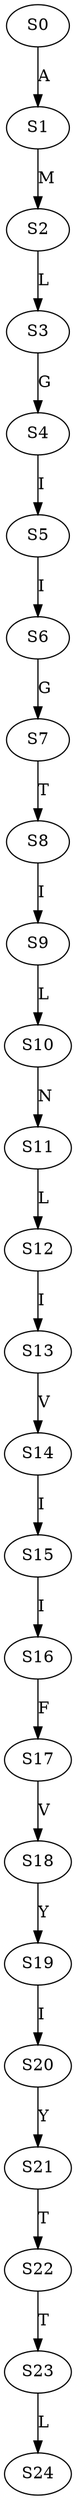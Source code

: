 strict digraph  {
	S0 -> S1 [ label = A ];
	S1 -> S2 [ label = M ];
	S2 -> S3 [ label = L ];
	S3 -> S4 [ label = G ];
	S4 -> S5 [ label = I ];
	S5 -> S6 [ label = I ];
	S6 -> S7 [ label = G ];
	S7 -> S8 [ label = T ];
	S8 -> S9 [ label = I ];
	S9 -> S10 [ label = L ];
	S10 -> S11 [ label = N ];
	S11 -> S12 [ label = L ];
	S12 -> S13 [ label = I ];
	S13 -> S14 [ label = V ];
	S14 -> S15 [ label = I ];
	S15 -> S16 [ label = I ];
	S16 -> S17 [ label = F ];
	S17 -> S18 [ label = V ];
	S18 -> S19 [ label = Y ];
	S19 -> S20 [ label = I ];
	S20 -> S21 [ label = Y ];
	S21 -> S22 [ label = T ];
	S22 -> S23 [ label = T ];
	S23 -> S24 [ label = L ];
}
